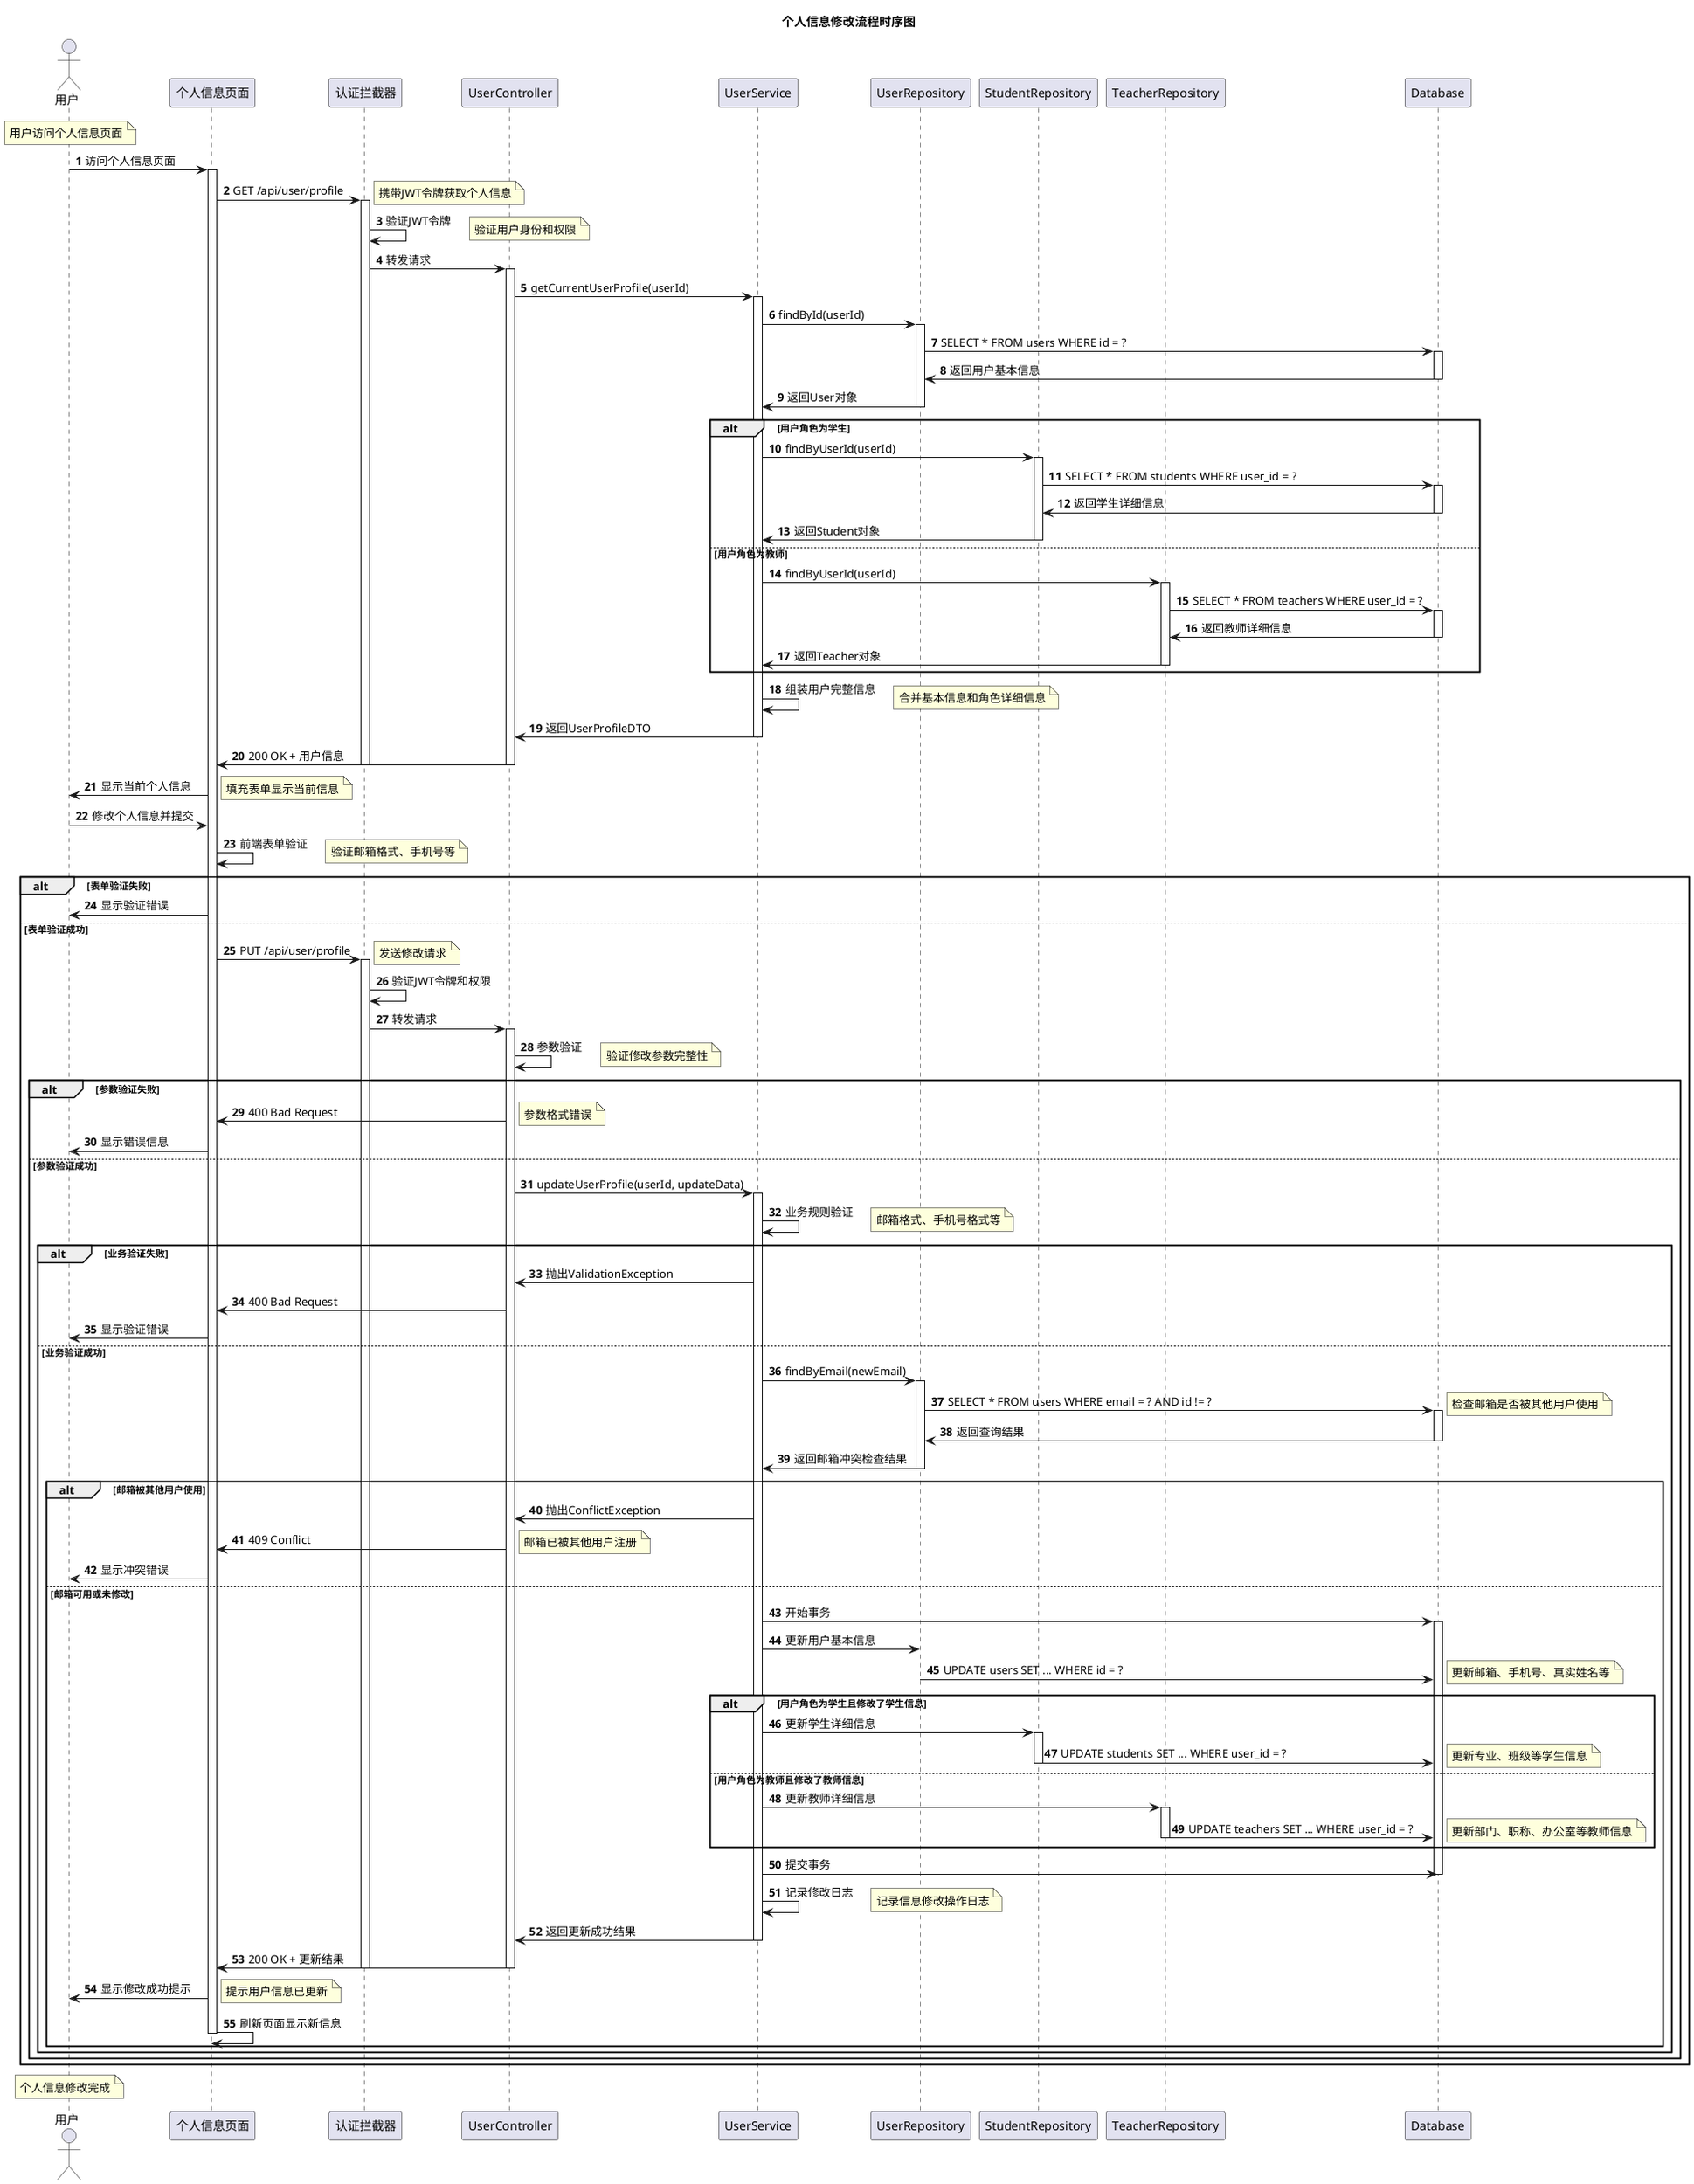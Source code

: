 @startuml 个人信息修改时序图
title 个人信息修改流程时序图

actor 用户 as U
participant "个人信息页面" as PIP
participant "认证拦截器" as AI
participant "UserController" as UC
participant "UserService" as US
participant "UserRepository" as UR
participant "StudentRepository" as SR
participant "TeacherRepository" as TR
participant "Database" as DB

autonumber

note over U: 用户访问个人信息页面

U -> PIP: 访问个人信息页面
activate PIP

PIP -> AI: GET /api/user/profile
activate AI
note right: 携带JWT令牌获取个人信息

AI -> AI: 验证JWT令牌
note right: 验证用户身份和权限

AI -> UC: 转发请求
activate UC

UC -> US: getCurrentUserProfile(userId)
activate US

US -> UR: findById(userId)
activate UR

UR -> DB: SELECT * FROM users WHERE id = ?
activate DB
DB -> UR: 返回用户基本信息
deactivate DB

UR -> US: 返回User对象
deactivate UR

alt 用户角色为学生
    US -> SR: findByUserId(userId)
    activate SR
    SR -> DB: SELECT * FROM students WHERE user_id = ?
    activate DB
    DB -> SR: 返回学生详细信息
    deactivate DB
    SR -> US: 返回Student对象
    deactivate SR
else 用户角色为教师
    US -> TR: findByUserId(userId)
    activate TR
    TR -> DB: SELECT * FROM teachers WHERE user_id = ?
    activate DB
    DB -> TR: 返回教师详细信息
    deactivate DB
    TR -> US: 返回Teacher对象
    deactivate TR
end

US -> US: 组装用户完整信息
note right: 合并基本信息和角色详细信息

US -> UC: 返回UserProfileDTO
deactivate US

UC -> PIP: 200 OK + 用户信息
deactivate UC
deactivate AI

PIP -> U: 显示当前个人信息
note right: 填充表单显示当前信息

U -> PIP: 修改个人信息并提交
PIP -> PIP: 前端表单验证
note right: 验证邮箱格式、手机号等

alt 表单验证失败
    PIP -> U: 显示验证错误
else 表单验证成功
    PIP -> AI: PUT /api/user/profile
    activate AI
    note right: 发送修改请求

    AI -> AI: 验证JWT令牌和权限
    
    AI -> UC: 转发请求
    activate UC
    
    UC -> UC: 参数验证
    note right: 验证修改参数完整性
    
    alt 参数验证失败
        UC -> PIP: 400 Bad Request
        note right: 参数格式错误
        PIP -> U: 显示错误信息
    else 参数验证成功
        UC -> US: updateUserProfile(userId, updateData)
        activate US
        
        US -> US: 业务规则验证
        note right: 邮箱格式、手机号格式等
        
        alt 业务验证失败
            US -> UC: 抛出ValidationException
            UC -> PIP: 400 Bad Request
            PIP -> U: 显示验证错误
        else 业务验证成功
            US -> UR: findByEmail(newEmail)
            activate UR
            
            UR -> DB: SELECT * FROM users WHERE email = ? AND id != ?
            activate DB
            note right: 检查邮箱是否被其他用户使用
            DB -> UR: 返回查询结果
            deactivate DB
            
            UR -> US: 返回邮箱冲突检查结果
            deactivate UR
            
            alt 邮箱被其他用户使用
                US -> UC: 抛出ConflictException
                UC -> PIP: 409 Conflict
                note right: 邮箱已被其他用户注册
                PIP -> U: 显示冲突错误
            else 邮箱可用或未修改
                US -> DB: 开始事务
                activate DB
                
                US -> UR: 更新用户基本信息
                UR -> DB: UPDATE users SET ... WHERE id = ?
                note right: 更新邮箱、手机号、真实姓名等
                
                alt 用户角色为学生且修改了学生信息
                    US -> SR: 更新学生详细信息
                    activate SR
                    SR -> DB: UPDATE students SET ... WHERE user_id = ?
                    note right: 更新专业、班级等学生信息
                    deactivate SR
                else 用户角色为教师且修改了教师信息
                    US -> TR: 更新教师详细信息
                    activate TR
                    TR -> DB: UPDATE teachers SET ... WHERE user_id = ?
                    note right: 更新部门、职称、办公室等教师信息
                    deactivate TR
                end
                
                US -> DB: 提交事务
                deactivate DB
                
                US -> US: 记录修改日志
                note right: 记录信息修改操作日志
                
                US -> UC: 返回更新成功结果
                deactivate US
                
                UC -> PIP: 200 OK + 更新结果
                deactivate UC
                deactivate AI
                
                PIP -> U: 显示修改成功提示
                note right: 提示用户信息已更新
                
                PIP -> PIP: 刷新页面显示新信息
                deactivate PIP
            end
        end
    end
end

note over U: 个人信息修改完成

@enduml 